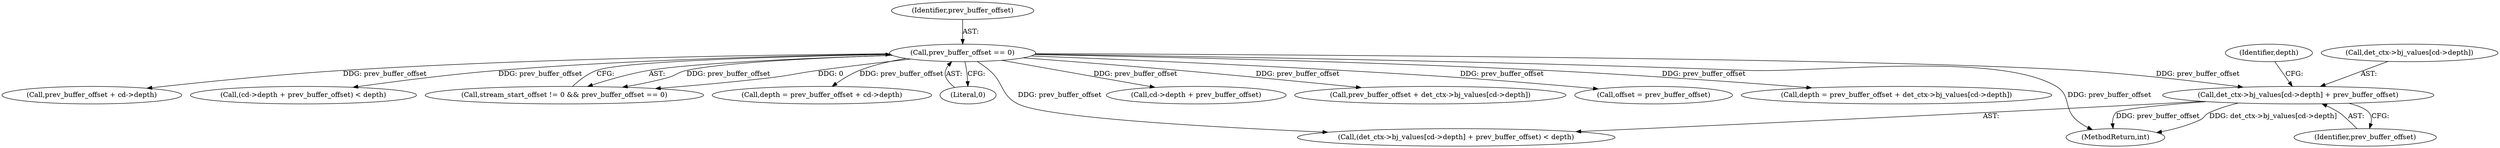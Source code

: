 digraph "0_suricata_47afc577ff763150f9b47f10331f5ef9eb847a57@array" {
"1000417" [label="(Call,det_ctx->bj_values[cd->depth] + prev_buffer_offset)"];
"1000383" [label="(Call,prev_buffer_offset == 0)"];
"1000416" [label="(Call,(det_ctx->bj_values[cd->depth] + prev_buffer_offset) < depth)"];
"1000383" [label="(Call,prev_buffer_offset == 0)"];
"1000450" [label="(Call,cd->depth + prev_buffer_offset)"];
"1000430" [label="(Call,prev_buffer_offset + det_ctx->bj_values[cd->depth])"];
"1000253" [label="(Call,offset = prev_buffer_offset)"];
"1000428" [label="(Call,depth = prev_buffer_offset + det_ctx->bj_values[cd->depth])"];
"1000385" [label="(Literal,0)"];
"1001542" [label="(MethodReturn,int)"];
"1000384" [label="(Identifier,prev_buffer_offset)"];
"1000426" [label="(Identifier,depth)"];
"1000459" [label="(Call,prev_buffer_offset + cd->depth)"];
"1000425" [label="(Identifier,prev_buffer_offset)"];
"1000449" [label="(Call,(cd->depth + prev_buffer_offset) < depth)"];
"1000417" [label="(Call,det_ctx->bj_values[cd->depth] + prev_buffer_offset)"];
"1000418" [label="(Call,det_ctx->bj_values[cd->depth])"];
"1000379" [label="(Call,stream_start_offset != 0 && prev_buffer_offset == 0)"];
"1000457" [label="(Call,depth = prev_buffer_offset + cd->depth)"];
"1000417" -> "1000416"  [label="AST: "];
"1000417" -> "1000425"  [label="CFG: "];
"1000418" -> "1000417"  [label="AST: "];
"1000425" -> "1000417"  [label="AST: "];
"1000426" -> "1000417"  [label="CFG: "];
"1000417" -> "1001542"  [label="DDG: prev_buffer_offset"];
"1000417" -> "1001542"  [label="DDG: det_ctx->bj_values[cd->depth]"];
"1000383" -> "1000417"  [label="DDG: prev_buffer_offset"];
"1000383" -> "1000379"  [label="AST: "];
"1000383" -> "1000385"  [label="CFG: "];
"1000384" -> "1000383"  [label="AST: "];
"1000385" -> "1000383"  [label="AST: "];
"1000379" -> "1000383"  [label="CFG: "];
"1000383" -> "1001542"  [label="DDG: prev_buffer_offset"];
"1000383" -> "1000253"  [label="DDG: prev_buffer_offset"];
"1000383" -> "1000379"  [label="DDG: prev_buffer_offset"];
"1000383" -> "1000379"  [label="DDG: 0"];
"1000383" -> "1000416"  [label="DDG: prev_buffer_offset"];
"1000383" -> "1000428"  [label="DDG: prev_buffer_offset"];
"1000383" -> "1000430"  [label="DDG: prev_buffer_offset"];
"1000383" -> "1000449"  [label="DDG: prev_buffer_offset"];
"1000383" -> "1000450"  [label="DDG: prev_buffer_offset"];
"1000383" -> "1000457"  [label="DDG: prev_buffer_offset"];
"1000383" -> "1000459"  [label="DDG: prev_buffer_offset"];
}
